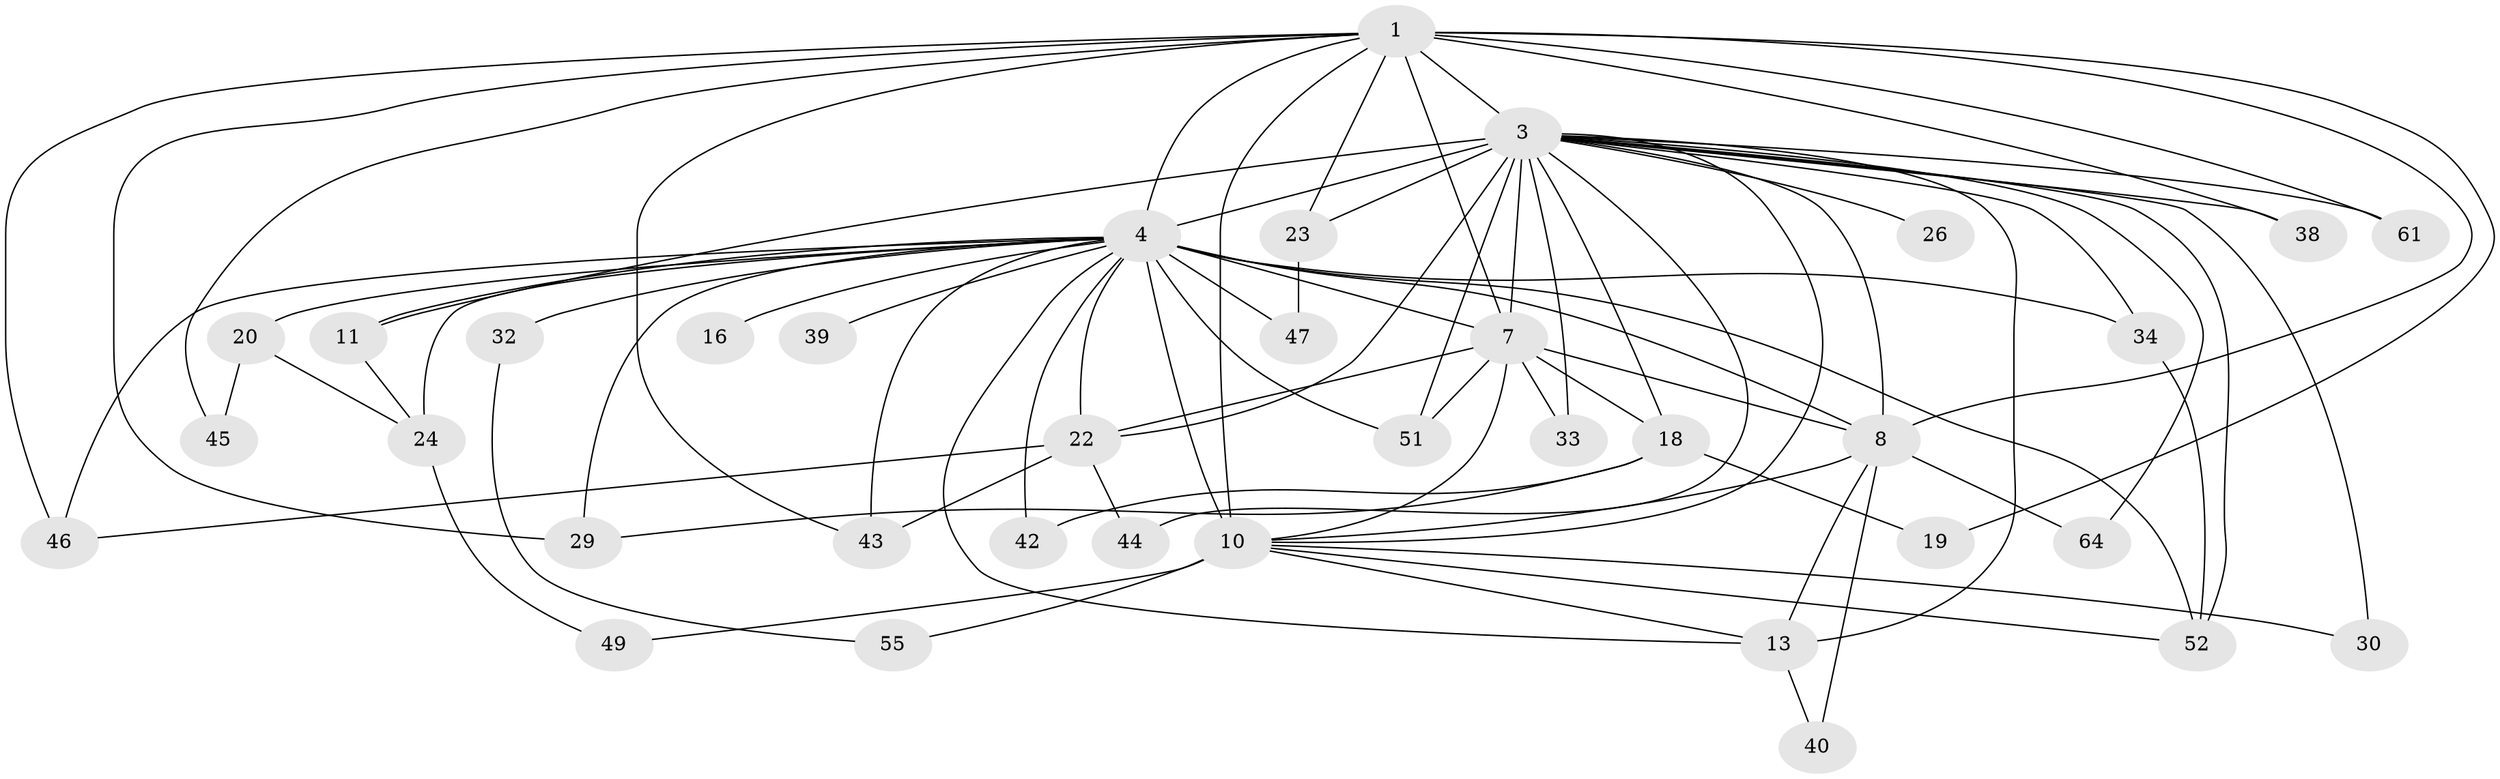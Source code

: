 // original degree distribution, {15: 0.0136986301369863, 14: 0.0136986301369863, 20: 0.0273972602739726, 12: 0.0273972602739726, 23: 0.0273972602739726, 13: 0.0136986301369863, 18: 0.0136986301369863, 3: 0.1917808219178082, 4: 0.0684931506849315, 5: 0.0410958904109589, 2: 0.5205479452054794, 6: 0.0273972602739726, 7: 0.0136986301369863}
// Generated by graph-tools (version 1.1) at 2025/13/03/09/25 04:13:48]
// undirected, 36 vertices, 80 edges
graph export_dot {
graph [start="1"]
  node [color=gray90,style=filled];
  1 [super="+2"];
  3 [super="+35+6+60+31"];
  4 [super="+9+62+58+17+25"];
  7 [super="+12"];
  8;
  10 [super="+48"];
  11;
  13 [super="+15"];
  16;
  18 [super="+68+36"];
  19;
  20;
  22 [super="+54"];
  23;
  24 [super="+41"];
  26;
  29;
  30;
  32 [super="+53"];
  33;
  34;
  38;
  39;
  40;
  42;
  43 [super="+59"];
  44;
  45;
  46;
  47;
  49;
  51 [super="+70"];
  52 [super="+73+66"];
  55;
  61;
  64;
  1 -- 3 [weight=8];
  1 -- 4 [weight=8];
  1 -- 7 [weight=4];
  1 -- 8 [weight=3];
  1 -- 10 [weight=4];
  1 -- 23 [weight=2];
  1 -- 38;
  1 -- 45;
  1 -- 61;
  1 -- 43;
  1 -- 46;
  1 -- 19;
  1 -- 29;
  3 -- 4 [weight=8];
  3 -- 7 [weight=2];
  3 -- 8 [weight=2];
  3 -- 10 [weight=4];
  3 -- 11;
  3 -- 18 [weight=2];
  3 -- 23;
  3 -- 52;
  3 -- 64;
  3 -- 13;
  3 -- 26 [weight=2];
  3 -- 30;
  3 -- 33;
  3 -- 34;
  3 -- 38;
  3 -- 51;
  3 -- 61;
  3 -- 44;
  3 -- 22 [weight=2];
  4 -- 7 [weight=2];
  4 -- 8 [weight=3];
  4 -- 10 [weight=4];
  4 -- 16 [weight=2];
  4 -- 24 [weight=2];
  4 -- 42;
  4 -- 43;
  4 -- 51;
  4 -- 11;
  4 -- 20;
  4 -- 22;
  4 -- 29;
  4 -- 32 [weight=3];
  4 -- 34;
  4 -- 39 [weight=2];
  4 -- 52;
  4 -- 46;
  4 -- 47;
  4 -- 13;
  7 -- 8;
  7 -- 10;
  7 -- 18;
  7 -- 33;
  7 -- 51;
  7 -- 22;
  8 -- 10;
  8 -- 13;
  8 -- 40;
  8 -- 64;
  10 -- 30;
  10 -- 49;
  10 -- 55;
  10 -- 52;
  10 -- 13;
  11 -- 24;
  13 -- 40;
  18 -- 19;
  18 -- 42;
  18 -- 29;
  20 -- 24;
  20 -- 45;
  22 -- 44;
  22 -- 46;
  22 -- 43;
  23 -- 47;
  24 -- 49;
  32 -- 55;
  34 -- 52;
}
